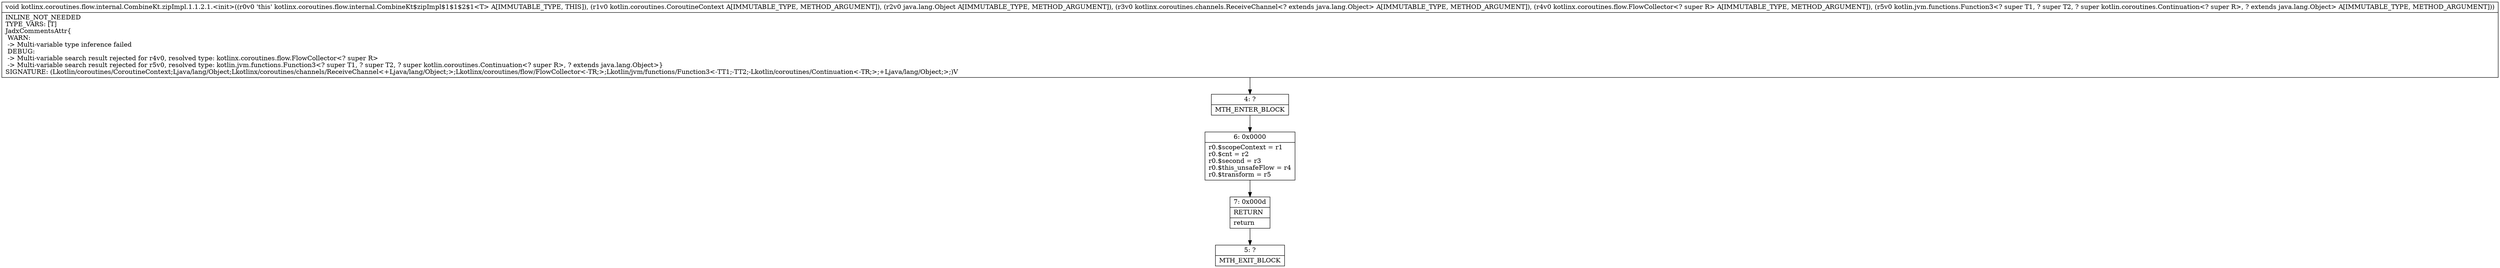 digraph "CFG forkotlinx.coroutines.flow.internal.CombineKt.zipImpl.1.1.2.1.\<init\>(Lkotlin\/coroutines\/CoroutineContext;Ljava\/lang\/Object;Lkotlinx\/coroutines\/channels\/ReceiveChannel;Lkotlinx\/coroutines\/flow\/FlowCollector;Lkotlin\/jvm\/functions\/Function3;)V" {
Node_4 [shape=record,label="{4\:\ ?|MTH_ENTER_BLOCK\l}"];
Node_6 [shape=record,label="{6\:\ 0x0000|r0.$scopeContext = r1\lr0.$cnt = r2\lr0.$second = r3\lr0.$this_unsafeFlow = r4\lr0.$transform = r5\l}"];
Node_7 [shape=record,label="{7\:\ 0x000d|RETURN\l|return\l}"];
Node_5 [shape=record,label="{5\:\ ?|MTH_EXIT_BLOCK\l}"];
MethodNode[shape=record,label="{void kotlinx.coroutines.flow.internal.CombineKt.zipImpl.1.1.2.1.\<init\>((r0v0 'this' kotlinx.coroutines.flow.internal.CombineKt$zipImpl$1$1$2$1\<T\> A[IMMUTABLE_TYPE, THIS]), (r1v0 kotlin.coroutines.CoroutineContext A[IMMUTABLE_TYPE, METHOD_ARGUMENT]), (r2v0 java.lang.Object A[IMMUTABLE_TYPE, METHOD_ARGUMENT]), (r3v0 kotlinx.coroutines.channels.ReceiveChannel\<? extends java.lang.Object\> A[IMMUTABLE_TYPE, METHOD_ARGUMENT]), (r4v0 kotlinx.coroutines.flow.FlowCollector\<? super R\> A[IMMUTABLE_TYPE, METHOD_ARGUMENT]), (r5v0 kotlin.jvm.functions.Function3\<? super T1, ? super T2, ? super kotlin.coroutines.Continuation\<? super R\>, ? extends java.lang.Object\> A[IMMUTABLE_TYPE, METHOD_ARGUMENT]))  | INLINE_NOT_NEEDED\lTYPE_VARS: [T]\lJadxCommentsAttr\{\l WARN: \l \-\> Multi\-variable type inference failed\l DEBUG: \l \-\> Multi\-variable search result rejected for r4v0, resolved type: kotlinx.coroutines.flow.FlowCollector\<? super R\>\l \-\> Multi\-variable search result rejected for r5v0, resolved type: kotlin.jvm.functions.Function3\<? super T1, ? super T2, ? super kotlin.coroutines.Continuation\<? super R\>, ? extends java.lang.Object\>\}\lSIGNATURE: (Lkotlin\/coroutines\/CoroutineContext;Ljava\/lang\/Object;Lkotlinx\/coroutines\/channels\/ReceiveChannel\<+Ljava\/lang\/Object;\>;Lkotlinx\/coroutines\/flow\/FlowCollector\<\-TR;\>;Lkotlin\/jvm\/functions\/Function3\<\-TT1;\-TT2;\-Lkotlin\/coroutines\/Continuation\<\-TR;\>;+Ljava\/lang\/Object;\>;)V\l}"];
MethodNode -> Node_4;Node_4 -> Node_6;
Node_6 -> Node_7;
Node_7 -> Node_5;
}

